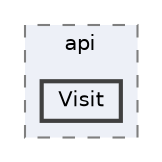 digraph "D:/Projects/SECUiDEA_ERP/SECUiDEA_ERP_Server/SECUiDEA_ERP_Server/Controllers/api/Visit"
{
 // LATEX_PDF_SIZE
  bgcolor="transparent";
  edge [fontname=Helvetica,fontsize=10,labelfontname=Helvetica,labelfontsize=10];
  node [fontname=Helvetica,fontsize=10,shape=box,height=0.2,width=0.4];
  compound=true
  subgraph clusterdir_acdb3eb1a63852939e0f6a8d6baa0896 {
    graph [ bgcolor="#edf0f7", pencolor="grey50", label="api", fontname=Helvetica,fontsize=10 style="filled,dashed", URL="dir_acdb3eb1a63852939e0f6a8d6baa0896.html",tooltip=""]
  dir_bf6e0996f07e3d5850cd08a1afe8f675 [label="Visit", fillcolor="#edf0f7", color="grey25", style="filled,bold", URL="dir_bf6e0996f07e3d5850cd08a1afe8f675.html",tooltip=""];
  }
}
